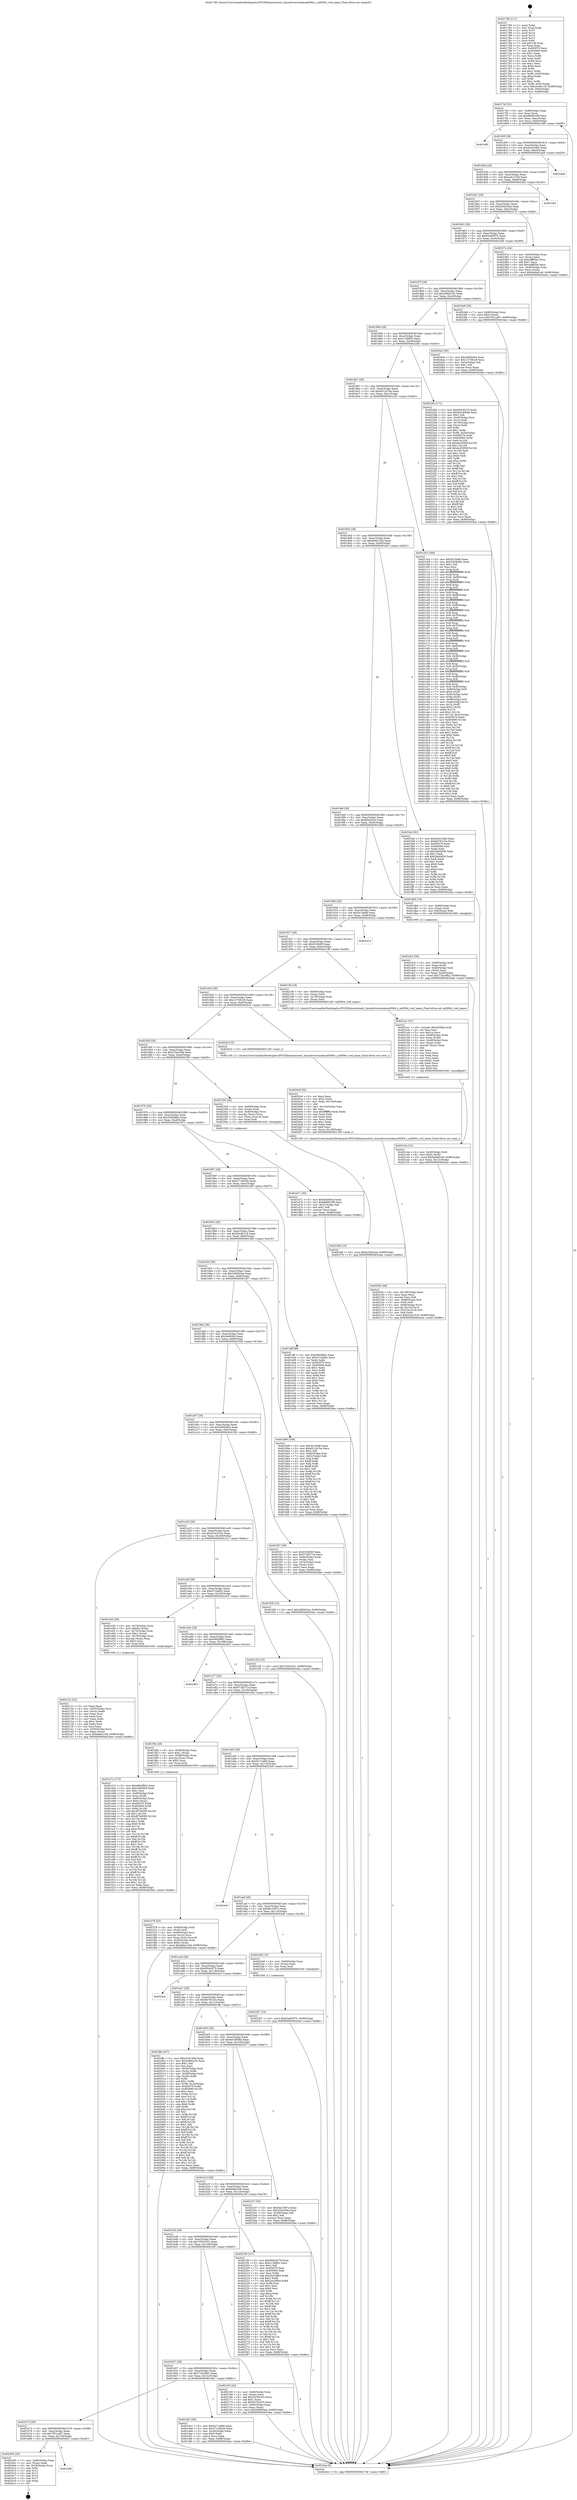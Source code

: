 digraph "0x401780" {
  label = "0x401780 (/mnt/c/Users/mathe/Desktop/tcc/POCII/binaries/extr_linuxdriversiiodacad5064.c_ad5064_vref_name_Final-ollvm.out::main(0))"
  labelloc = "t"
  node[shape=record]

  Entry [label="",width=0.3,height=0.3,shape=circle,fillcolor=black,style=filled]
  "0x4017ef" [label="{
     0x4017ef [32]\l
     | [instrs]\l
     &nbsp;&nbsp;0x4017ef \<+6\>: mov -0x98(%rbp),%eax\l
     &nbsp;&nbsp;0x4017f5 \<+2\>: mov %eax,%ecx\l
     &nbsp;&nbsp;0x4017f7 \<+6\>: sub $0x8d6832f9,%ecx\l
     &nbsp;&nbsp;0x4017fd \<+6\>: mov %eax,-0xac(%rbp)\l
     &nbsp;&nbsp;0x401803 \<+6\>: mov %ecx,-0xb0(%rbp)\l
     &nbsp;&nbsp;0x401809 \<+6\>: je 0000000000401d8f \<main+0x60f\>\l
  }"]
  "0x401d8f" [label="{
     0x401d8f\l
  }", style=dashed]
  "0x40180f" [label="{
     0x40180f [28]\l
     | [instrs]\l
     &nbsp;&nbsp;0x40180f \<+5\>: jmp 0000000000401814 \<main+0x94\>\l
     &nbsp;&nbsp;0x401814 \<+6\>: mov -0xac(%rbp),%eax\l
     &nbsp;&nbsp;0x40181a \<+5\>: sub $0xa5c614b6,%eax\l
     &nbsp;&nbsp;0x40181f \<+6\>: mov %eax,-0xb4(%rbp)\l
     &nbsp;&nbsp;0x401825 \<+6\>: je 00000000004024a9 \<main+0xd29\>\l
  }"]
  Exit [label="",width=0.3,height=0.3,shape=circle,fillcolor=black,style=filled,peripheries=2]
  "0x4024a9" [label="{
     0x4024a9\l
  }", style=dashed]
  "0x40182b" [label="{
     0x40182b [28]\l
     | [instrs]\l
     &nbsp;&nbsp;0x40182b \<+5\>: jmp 0000000000401830 \<main+0xb0\>\l
     &nbsp;&nbsp;0x401830 \<+6\>: mov -0xac(%rbp),%eax\l
     &nbsp;&nbsp;0x401836 \<+5\>: sub $0xaa4127e0,%eax\l
     &nbsp;&nbsp;0x40183b \<+6\>: mov %eax,-0xb8(%rbp)\l
     &nbsp;&nbsp;0x401841 \<+6\>: je 00000000004023d5 \<main+0xc55\>\l
  }"]
  "0x401b8f" [label="{
     0x401b8f\l
  }", style=dashed]
  "0x4023d5" [label="{
     0x4023d5\l
  }", style=dashed]
  "0x401847" [label="{
     0x401847 [28]\l
     | [instrs]\l
     &nbsp;&nbsp;0x401847 \<+5\>: jmp 000000000040184c \<main+0xcc\>\l
     &nbsp;&nbsp;0x40184c \<+6\>: mov -0xac(%rbp),%eax\l
     &nbsp;&nbsp;0x401852 \<+5\>: sub $0xb25b02ad,%eax\l
     &nbsp;&nbsp;0x401857 \<+6\>: mov %eax,-0xbc(%rbp)\l
     &nbsp;&nbsp;0x40185d \<+6\>: je 000000000040237e \<main+0xbfe\>\l
  }"]
  "0x402405" [label="{
     0x402405 [24]\l
     | [instrs]\l
     &nbsp;&nbsp;0x402405 \<+7\>: mov -0x90(%rbp),%rax\l
     &nbsp;&nbsp;0x40240c \<+2\>: mov (%rax),%eax\l
     &nbsp;&nbsp;0x40240e \<+4\>: lea -0x28(%rbp),%rsp\l
     &nbsp;&nbsp;0x402412 \<+1\>: pop %rbx\l
     &nbsp;&nbsp;0x402413 \<+2\>: pop %r12\l
     &nbsp;&nbsp;0x402415 \<+2\>: pop %r13\l
     &nbsp;&nbsp;0x402417 \<+2\>: pop %r14\l
     &nbsp;&nbsp;0x402419 \<+2\>: pop %r15\l
     &nbsp;&nbsp;0x40241b \<+1\>: pop %rbp\l
     &nbsp;&nbsp;0x40241c \<+1\>: ret\l
  }"]
  "0x40237e" [label="{
     0x40237e [42]\l
     | [instrs]\l
     &nbsp;&nbsp;0x40237e \<+4\>: mov -0x40(%rbp),%rax\l
     &nbsp;&nbsp;0x402382 \<+2\>: mov (%rax),%ecx\l
     &nbsp;&nbsp;0x402384 \<+6\>: sub $0xadfff2be,%ecx\l
     &nbsp;&nbsp;0x40238a \<+3\>: add $0x1,%ecx\l
     &nbsp;&nbsp;0x40238d \<+6\>: add $0xadfff2be,%ecx\l
     &nbsp;&nbsp;0x402393 \<+4\>: mov -0x40(%rbp),%rax\l
     &nbsp;&nbsp;0x402397 \<+2\>: mov %ecx,(%rax)\l
     &nbsp;&nbsp;0x402399 \<+10\>: movl $0x6e9ed1e6,-0x98(%rbp)\l
     &nbsp;&nbsp;0x4023a3 \<+5\>: jmp 00000000004024ee \<main+0xd6e\>\l
  }"]
  "0x401863" [label="{
     0x401863 [28]\l
     | [instrs]\l
     &nbsp;&nbsp;0x401863 \<+5\>: jmp 0000000000401868 \<main+0xe8\>\l
     &nbsp;&nbsp;0x401868 \<+6\>: mov -0xac(%rbp),%eax\l
     &nbsp;&nbsp;0x40186e \<+5\>: sub $0xb3a85870,%eax\l
     &nbsp;&nbsp;0x401873 \<+6\>: mov %eax,-0xc0(%rbp)\l
     &nbsp;&nbsp;0x401879 \<+6\>: je 00000000004023e9 \<main+0xc69\>\l
  }"]
  "0x4023b7" [label="{
     0x4023b7 [15]\l
     | [instrs]\l
     &nbsp;&nbsp;0x4023b7 \<+10\>: movl $0xb3a85870,-0x98(%rbp)\l
     &nbsp;&nbsp;0x4023c1 \<+5\>: jmp 00000000004024ee \<main+0xd6e\>\l
  }"]
  "0x4023e9" [label="{
     0x4023e9 [28]\l
     | [instrs]\l
     &nbsp;&nbsp;0x4023e9 \<+7\>: mov -0x90(%rbp),%rax\l
     &nbsp;&nbsp;0x4023f0 \<+6\>: movl $0x0,(%rax)\l
     &nbsp;&nbsp;0x4023f6 \<+10\>: movl $0x7f51ca67,-0x98(%rbp)\l
     &nbsp;&nbsp;0x402400 \<+5\>: jmp 00000000004024ee \<main+0xd6e\>\l
  }"]
  "0x40187f" [label="{
     0x40187f [28]\l
     | [instrs]\l
     &nbsp;&nbsp;0x40187f \<+5\>: jmp 0000000000401884 \<main+0x104\>\l
     &nbsp;&nbsp;0x401884 \<+6\>: mov -0xac(%rbp),%eax\l
     &nbsp;&nbsp;0x40188a \<+5\>: sub $0xc0992c55,%eax\l
     &nbsp;&nbsp;0x40188f \<+6\>: mov %eax,-0xc4(%rbp)\l
     &nbsp;&nbsp;0x401895 \<+6\>: je 00000000004020a5 \<main+0x925\>\l
  }"]
  "0x40236f" [label="{
     0x40236f [15]\l
     | [instrs]\l
     &nbsp;&nbsp;0x40236f \<+10\>: movl $0xb25b02ad,-0x98(%rbp)\l
     &nbsp;&nbsp;0x402379 \<+5\>: jmp 00000000004024ee \<main+0xd6e\>\l
  }"]
  "0x4020a5" [label="{
     0x4020a5 [30]\l
     | [instrs]\l
     &nbsp;&nbsp;0x4020a5 \<+5\>: mov $0x3ef5b403,%eax\l
     &nbsp;&nbsp;0x4020aa \<+5\>: mov $0x13758c29,%ecx\l
     &nbsp;&nbsp;0x4020af \<+3\>: mov -0x2a(%rbp),%dl\l
     &nbsp;&nbsp;0x4020b2 \<+3\>: test $0x1,%dl\l
     &nbsp;&nbsp;0x4020b5 \<+3\>: cmovne %ecx,%eax\l
     &nbsp;&nbsp;0x4020b8 \<+6\>: mov %eax,-0x98(%rbp)\l
     &nbsp;&nbsp;0x4020be \<+5\>: jmp 00000000004024ee \<main+0xd6e\>\l
  }"]
  "0x40189b" [label="{
     0x40189b [28]\l
     | [instrs]\l
     &nbsp;&nbsp;0x40189b \<+5\>: jmp 00000000004018a0 \<main+0x120\>\l
     &nbsp;&nbsp;0x4018a0 \<+6\>: mov -0xac(%rbp),%eax\l
     &nbsp;&nbsp;0x4018a6 \<+5\>: sub $0xc13fdf62,%eax\l
     &nbsp;&nbsp;0x4018ab \<+6\>: mov %eax,-0xc8(%rbp)\l
     &nbsp;&nbsp;0x4018b1 \<+6\>: je 000000000040228c \<main+0xb0c\>\l
  }"]
  "0x4021da" [label="{
     0x4021da [31]\l
     | [instrs]\l
     &nbsp;&nbsp;0x4021da \<+4\>: mov -0x40(%rbp),%rdi\l
     &nbsp;&nbsp;0x4021de \<+6\>: movl $0x0,(%rdi)\l
     &nbsp;&nbsp;0x4021e4 \<+10\>: movl $0x6e9ed1e6,-0x98(%rbp)\l
     &nbsp;&nbsp;0x4021ee \<+6\>: mov %eax,-0x13c(%rbp)\l
     &nbsp;&nbsp;0x4021f4 \<+5\>: jmp 00000000004024ee \<main+0xd6e\>\l
  }"]
  "0x40228c" [label="{
     0x40228c [171]\l
     | [instrs]\l
     &nbsp;&nbsp;0x40228c \<+5\>: mov $0x650c6279,%eax\l
     &nbsp;&nbsp;0x402291 \<+5\>: mov $0x6d1d058d,%ecx\l
     &nbsp;&nbsp;0x402296 \<+2\>: mov $0x1,%dl\l
     &nbsp;&nbsp;0x402298 \<+4\>: mov -0x40(%rbp),%rsi\l
     &nbsp;&nbsp;0x40229c \<+2\>: mov (%rsi),%edi\l
     &nbsp;&nbsp;0x40229e \<+4\>: mov -0x70(%rbp),%rsi\l
     &nbsp;&nbsp;0x4022a2 \<+2\>: cmp (%rsi),%edi\l
     &nbsp;&nbsp;0x4022a4 \<+4\>: setl %r8b\l
     &nbsp;&nbsp;0x4022a8 \<+4\>: and $0x1,%r8b\l
     &nbsp;&nbsp;0x4022ac \<+4\>: mov %r8b,-0x29(%rbp)\l
     &nbsp;&nbsp;0x4022b0 \<+7\>: mov 0x405070,%edi\l
     &nbsp;&nbsp;0x4022b7 \<+8\>: mov 0x405080,%r9d\l
     &nbsp;&nbsp;0x4022bf \<+3\>: mov %edi,%r10d\l
     &nbsp;&nbsp;0x4022c2 \<+7\>: sub $0xda25093f,%r10d\l
     &nbsp;&nbsp;0x4022c9 \<+4\>: sub $0x1,%r10d\l
     &nbsp;&nbsp;0x4022cd \<+7\>: add $0xda25093f,%r10d\l
     &nbsp;&nbsp;0x4022d4 \<+4\>: imul %r10d,%edi\l
     &nbsp;&nbsp;0x4022d8 \<+3\>: and $0x1,%edi\l
     &nbsp;&nbsp;0x4022db \<+3\>: cmp $0x0,%edi\l
     &nbsp;&nbsp;0x4022de \<+4\>: sete %r8b\l
     &nbsp;&nbsp;0x4022e2 \<+4\>: cmp $0xa,%r9d\l
     &nbsp;&nbsp;0x4022e6 \<+4\>: setl %r11b\l
     &nbsp;&nbsp;0x4022ea \<+3\>: mov %r8b,%bl\l
     &nbsp;&nbsp;0x4022ed \<+3\>: xor $0xff,%bl\l
     &nbsp;&nbsp;0x4022f0 \<+3\>: mov %r11b,%r14b\l
     &nbsp;&nbsp;0x4022f3 \<+4\>: xor $0xff,%r14b\l
     &nbsp;&nbsp;0x4022f7 \<+3\>: xor $0x1,%dl\l
     &nbsp;&nbsp;0x4022fa \<+3\>: mov %bl,%r15b\l
     &nbsp;&nbsp;0x4022fd \<+4\>: and $0xff,%r15b\l
     &nbsp;&nbsp;0x402301 \<+3\>: and %dl,%r8b\l
     &nbsp;&nbsp;0x402304 \<+3\>: mov %r14b,%r12b\l
     &nbsp;&nbsp;0x402307 \<+4\>: and $0xff,%r12b\l
     &nbsp;&nbsp;0x40230b \<+3\>: and %dl,%r11b\l
     &nbsp;&nbsp;0x40230e \<+3\>: or %r8b,%r15b\l
     &nbsp;&nbsp;0x402311 \<+3\>: or %r11b,%r12b\l
     &nbsp;&nbsp;0x402314 \<+3\>: xor %r12b,%r15b\l
     &nbsp;&nbsp;0x402317 \<+3\>: or %r14b,%bl\l
     &nbsp;&nbsp;0x40231a \<+3\>: xor $0xff,%bl\l
     &nbsp;&nbsp;0x40231d \<+3\>: or $0x1,%dl\l
     &nbsp;&nbsp;0x402320 \<+2\>: and %dl,%bl\l
     &nbsp;&nbsp;0x402322 \<+3\>: or %bl,%r15b\l
     &nbsp;&nbsp;0x402325 \<+4\>: test $0x1,%r15b\l
     &nbsp;&nbsp;0x402329 \<+3\>: cmovne %ecx,%eax\l
     &nbsp;&nbsp;0x40232c \<+6\>: mov %eax,-0x98(%rbp)\l
     &nbsp;&nbsp;0x402332 \<+5\>: jmp 00000000004024ee \<main+0xd6e\>\l
  }"]
  "0x4018b7" [label="{
     0x4018b7 [28]\l
     | [instrs]\l
     &nbsp;&nbsp;0x4018b7 \<+5\>: jmp 00000000004018bc \<main+0x13c\>\l
     &nbsp;&nbsp;0x4018bc \<+6\>: mov -0xac(%rbp),%eax\l
     &nbsp;&nbsp;0x4018c2 \<+5\>: sub $0xd512a7be,%eax\l
     &nbsp;&nbsp;0x4018c7 \<+6\>: mov %eax,-0xcc(%rbp)\l
     &nbsp;&nbsp;0x4018cd \<+6\>: je 0000000000401c03 \<main+0x483\>\l
  }"]
  "0x4021a1" [label="{
     0x4021a1 [57]\l
     | [instrs]\l
     &nbsp;&nbsp;0x4021a1 \<+10\>: movabs $0x4030bb,%rdi\l
     &nbsp;&nbsp;0x4021ab \<+2\>: xor %esi,%esi\l
     &nbsp;&nbsp;0x4021ad \<+5\>: mov $0x1a,%ecx\l
     &nbsp;&nbsp;0x4021b2 \<+4\>: mov -0x48(%rbp),%rdx\l
     &nbsp;&nbsp;0x4021b6 \<+3\>: mov %rax,(%rdx)\l
     &nbsp;&nbsp;0x4021b9 \<+4\>: mov -0x48(%rbp),%rax\l
     &nbsp;&nbsp;0x4021bd \<+3\>: mov (%rax),%rax\l
     &nbsp;&nbsp;0x4021c0 \<+3\>: movsbl (%rax),%eax\l
     &nbsp;&nbsp;0x4021c3 \<+1\>: cltd\l
     &nbsp;&nbsp;0x4021c4 \<+2\>: idiv %ecx\l
     &nbsp;&nbsp;0x4021c6 \<+2\>: mov %esi,%ecx\l
     &nbsp;&nbsp;0x4021c8 \<+2\>: sub %edx,%ecx\l
     &nbsp;&nbsp;0x4021ca \<+2\>: mov %esi,%edx\l
     &nbsp;&nbsp;0x4021cc \<+3\>: sub $0x61,%edx\l
     &nbsp;&nbsp;0x4021cf \<+2\>: add %edx,%ecx\l
     &nbsp;&nbsp;0x4021d1 \<+2\>: sub %ecx,%esi\l
     &nbsp;&nbsp;0x4021d3 \<+2\>: mov $0x0,%al\l
     &nbsp;&nbsp;0x4021d5 \<+5\>: call 0000000000401040 \<printf@plt\>\l
     | [calls]\l
     &nbsp;&nbsp;0x401040 \{1\} (unknown)\l
  }"]
  "0x401c03" [label="{
     0x401c03 [366]\l
     | [instrs]\l
     &nbsp;&nbsp;0x401c03 \<+5\>: mov $0x5a7de66,%eax\l
     &nbsp;&nbsp;0x401c08 \<+5\>: mov $0x2293b8dc,%ecx\l
     &nbsp;&nbsp;0x401c0d \<+2\>: mov $0x1,%dl\l
     &nbsp;&nbsp;0x401c0f \<+2\>: xor %esi,%esi\l
     &nbsp;&nbsp;0x401c11 \<+3\>: mov %rsp,%rdi\l
     &nbsp;&nbsp;0x401c14 \<+4\>: add $0xfffffffffffffff0,%rdi\l
     &nbsp;&nbsp;0x401c18 \<+3\>: mov %rdi,%rsp\l
     &nbsp;&nbsp;0x401c1b \<+7\>: mov %rdi,-0x90(%rbp)\l
     &nbsp;&nbsp;0x401c22 \<+3\>: mov %rsp,%rdi\l
     &nbsp;&nbsp;0x401c25 \<+4\>: add $0xfffffffffffffff0,%rdi\l
     &nbsp;&nbsp;0x401c29 \<+3\>: mov %rdi,%rsp\l
     &nbsp;&nbsp;0x401c2c \<+3\>: mov %rsp,%r8\l
     &nbsp;&nbsp;0x401c2f \<+4\>: add $0xfffffffffffffff0,%r8\l
     &nbsp;&nbsp;0x401c33 \<+3\>: mov %r8,%rsp\l
     &nbsp;&nbsp;0x401c36 \<+7\>: mov %r8,-0x88(%rbp)\l
     &nbsp;&nbsp;0x401c3d \<+3\>: mov %rsp,%r8\l
     &nbsp;&nbsp;0x401c40 \<+4\>: add $0xfffffffffffffff0,%r8\l
     &nbsp;&nbsp;0x401c44 \<+3\>: mov %r8,%rsp\l
     &nbsp;&nbsp;0x401c47 \<+4\>: mov %r8,-0x80(%rbp)\l
     &nbsp;&nbsp;0x401c4b \<+3\>: mov %rsp,%r8\l
     &nbsp;&nbsp;0x401c4e \<+4\>: add $0xfffffffffffffff0,%r8\l
     &nbsp;&nbsp;0x401c52 \<+3\>: mov %r8,%rsp\l
     &nbsp;&nbsp;0x401c55 \<+4\>: mov %r8,-0x78(%rbp)\l
     &nbsp;&nbsp;0x401c59 \<+3\>: mov %rsp,%r8\l
     &nbsp;&nbsp;0x401c5c \<+4\>: add $0xfffffffffffffff0,%r8\l
     &nbsp;&nbsp;0x401c60 \<+3\>: mov %r8,%rsp\l
     &nbsp;&nbsp;0x401c63 \<+4\>: mov %r8,-0x70(%rbp)\l
     &nbsp;&nbsp;0x401c67 \<+3\>: mov %rsp,%r8\l
     &nbsp;&nbsp;0x401c6a \<+4\>: add $0xfffffffffffffff0,%r8\l
     &nbsp;&nbsp;0x401c6e \<+3\>: mov %r8,%rsp\l
     &nbsp;&nbsp;0x401c71 \<+4\>: mov %r8,-0x68(%rbp)\l
     &nbsp;&nbsp;0x401c75 \<+3\>: mov %rsp,%r8\l
     &nbsp;&nbsp;0x401c78 \<+4\>: add $0xfffffffffffffff0,%r8\l
     &nbsp;&nbsp;0x401c7c \<+3\>: mov %r8,%rsp\l
     &nbsp;&nbsp;0x401c7f \<+4\>: mov %r8,-0x60(%rbp)\l
     &nbsp;&nbsp;0x401c83 \<+3\>: mov %rsp,%r8\l
     &nbsp;&nbsp;0x401c86 \<+4\>: add $0xfffffffffffffff0,%r8\l
     &nbsp;&nbsp;0x401c8a \<+3\>: mov %r8,%rsp\l
     &nbsp;&nbsp;0x401c8d \<+4\>: mov %r8,-0x58(%rbp)\l
     &nbsp;&nbsp;0x401c91 \<+3\>: mov %rsp,%r8\l
     &nbsp;&nbsp;0x401c94 \<+4\>: add $0xfffffffffffffff0,%r8\l
     &nbsp;&nbsp;0x401c98 \<+3\>: mov %r8,%rsp\l
     &nbsp;&nbsp;0x401c9b \<+4\>: mov %r8,-0x50(%rbp)\l
     &nbsp;&nbsp;0x401c9f \<+3\>: mov %rsp,%r8\l
     &nbsp;&nbsp;0x401ca2 \<+4\>: add $0xfffffffffffffff0,%r8\l
     &nbsp;&nbsp;0x401ca6 \<+3\>: mov %r8,%rsp\l
     &nbsp;&nbsp;0x401ca9 \<+4\>: mov %r8,-0x48(%rbp)\l
     &nbsp;&nbsp;0x401cad \<+3\>: mov %rsp,%r8\l
     &nbsp;&nbsp;0x401cb0 \<+4\>: add $0xfffffffffffffff0,%r8\l
     &nbsp;&nbsp;0x401cb4 \<+3\>: mov %r8,%rsp\l
     &nbsp;&nbsp;0x401cb7 \<+4\>: mov %r8,-0x40(%rbp)\l
     &nbsp;&nbsp;0x401cbb \<+7\>: mov -0x90(%rbp),%r8\l
     &nbsp;&nbsp;0x401cc2 \<+7\>: movl $0x0,(%r8)\l
     &nbsp;&nbsp;0x401cc9 \<+7\>: mov -0x9c(%rbp),%r9d\l
     &nbsp;&nbsp;0x401cd0 \<+3\>: mov %r9d,(%rdi)\l
     &nbsp;&nbsp;0x401cd3 \<+7\>: mov -0x88(%rbp),%r8\l
     &nbsp;&nbsp;0x401cda \<+7\>: mov -0xa8(%rbp),%r10\l
     &nbsp;&nbsp;0x401ce1 \<+3\>: mov %r10,(%r8)\l
     &nbsp;&nbsp;0x401ce4 \<+3\>: cmpl $0x2,(%rdi)\l
     &nbsp;&nbsp;0x401ce7 \<+4\>: setne %r11b\l
     &nbsp;&nbsp;0x401ceb \<+4\>: and $0x1,%r11b\l
     &nbsp;&nbsp;0x401cef \<+4\>: mov %r11b,-0x31(%rbp)\l
     &nbsp;&nbsp;0x401cf3 \<+7\>: mov 0x405070,%ebx\l
     &nbsp;&nbsp;0x401cfa \<+8\>: mov 0x405080,%r14d\l
     &nbsp;&nbsp;0x401d02 \<+3\>: sub $0x1,%esi\l
     &nbsp;&nbsp;0x401d05 \<+3\>: mov %ebx,%r15d\l
     &nbsp;&nbsp;0x401d08 \<+3\>: add %esi,%r15d\l
     &nbsp;&nbsp;0x401d0b \<+4\>: imul %r15d,%ebx\l
     &nbsp;&nbsp;0x401d0f \<+3\>: and $0x1,%ebx\l
     &nbsp;&nbsp;0x401d12 \<+3\>: cmp $0x0,%ebx\l
     &nbsp;&nbsp;0x401d15 \<+4\>: sete %r11b\l
     &nbsp;&nbsp;0x401d19 \<+4\>: cmp $0xa,%r14d\l
     &nbsp;&nbsp;0x401d1d \<+4\>: setl %r12b\l
     &nbsp;&nbsp;0x401d21 \<+3\>: mov %r11b,%r13b\l
     &nbsp;&nbsp;0x401d24 \<+4\>: xor $0xff,%r13b\l
     &nbsp;&nbsp;0x401d28 \<+3\>: mov %r12b,%sil\l
     &nbsp;&nbsp;0x401d2b \<+4\>: xor $0xff,%sil\l
     &nbsp;&nbsp;0x401d2f \<+3\>: xor $0x0,%dl\l
     &nbsp;&nbsp;0x401d32 \<+3\>: mov %r13b,%dil\l
     &nbsp;&nbsp;0x401d35 \<+4\>: and $0x0,%dil\l
     &nbsp;&nbsp;0x401d39 \<+3\>: and %dl,%r11b\l
     &nbsp;&nbsp;0x401d3c \<+3\>: mov %sil,%r8b\l
     &nbsp;&nbsp;0x401d3f \<+4\>: and $0x0,%r8b\l
     &nbsp;&nbsp;0x401d43 \<+3\>: and %dl,%r12b\l
     &nbsp;&nbsp;0x401d46 \<+3\>: or %r11b,%dil\l
     &nbsp;&nbsp;0x401d49 \<+3\>: or %r12b,%r8b\l
     &nbsp;&nbsp;0x401d4c \<+3\>: xor %r8b,%dil\l
     &nbsp;&nbsp;0x401d4f \<+3\>: or %sil,%r13b\l
     &nbsp;&nbsp;0x401d52 \<+4\>: xor $0xff,%r13b\l
     &nbsp;&nbsp;0x401d56 \<+3\>: or $0x0,%dl\l
     &nbsp;&nbsp;0x401d59 \<+3\>: and %dl,%r13b\l
     &nbsp;&nbsp;0x401d5c \<+3\>: or %r13b,%dil\l
     &nbsp;&nbsp;0x401d5f \<+4\>: test $0x1,%dil\l
     &nbsp;&nbsp;0x401d63 \<+3\>: cmovne %ecx,%eax\l
     &nbsp;&nbsp;0x401d66 \<+6\>: mov %eax,-0x98(%rbp)\l
     &nbsp;&nbsp;0x401d6c \<+5\>: jmp 00000000004024ee \<main+0xd6e\>\l
  }"]
  "0x4018d3" [label="{
     0x4018d3 [28]\l
     | [instrs]\l
     &nbsp;&nbsp;0x4018d3 \<+5\>: jmp 00000000004018d8 \<main+0x158\>\l
     &nbsp;&nbsp;0x4018d8 \<+6\>: mov -0xac(%rbp),%eax\l
     &nbsp;&nbsp;0x4018de \<+5\>: sub $0xdebe1c5d,%eax\l
     &nbsp;&nbsp;0x4018e3 \<+6\>: mov %eax,-0xd0(%rbp)\l
     &nbsp;&nbsp;0x4018e9 \<+6\>: je 0000000000401fa3 \<main+0x823\>\l
  }"]
  "0x4020fc" [label="{
     0x4020fc [48]\l
     | [instrs]\l
     &nbsp;&nbsp;0x4020fc \<+6\>: mov -0x138(%rbp),%ecx\l
     &nbsp;&nbsp;0x402102 \<+3\>: imul %eax,%ecx\l
     &nbsp;&nbsp;0x402105 \<+3\>: movslq %ecx,%r8\l
     &nbsp;&nbsp;0x402108 \<+4\>: mov -0x68(%rbp),%r9\l
     &nbsp;&nbsp;0x40210c \<+3\>: mov (%r9),%r9\l
     &nbsp;&nbsp;0x40210f \<+4\>: mov -0x60(%rbp),%r10\l
     &nbsp;&nbsp;0x402113 \<+3\>: movslq (%r10),%r10\l
     &nbsp;&nbsp;0x402116 \<+4\>: mov (%r9,%r10,8),%r9\l
     &nbsp;&nbsp;0x40211a \<+3\>: mov %r8,(%r9)\l
     &nbsp;&nbsp;0x40211d \<+10\>: movl $0x41bc2516,-0x98(%rbp)\l
     &nbsp;&nbsp;0x402127 \<+5\>: jmp 00000000004024ee \<main+0xd6e\>\l
  }"]
  "0x401fa3" [label="{
     0x401fa3 [91]\l
     | [instrs]\l
     &nbsp;&nbsp;0x401fa3 \<+5\>: mov $0xa5c614b6,%eax\l
     &nbsp;&nbsp;0x401fa8 \<+5\>: mov $0x6b76315a,%ecx\l
     &nbsp;&nbsp;0x401fad \<+7\>: mov 0x405070,%edx\l
     &nbsp;&nbsp;0x401fb4 \<+7\>: mov 0x405080,%esi\l
     &nbsp;&nbsp;0x401fbb \<+2\>: mov %edx,%edi\l
     &nbsp;&nbsp;0x401fbd \<+6\>: sub $0x5bb0df36,%edi\l
     &nbsp;&nbsp;0x401fc3 \<+3\>: sub $0x1,%edi\l
     &nbsp;&nbsp;0x401fc6 \<+6\>: add $0x5bb0df36,%edi\l
     &nbsp;&nbsp;0x401fcc \<+3\>: imul %edi,%edx\l
     &nbsp;&nbsp;0x401fcf \<+3\>: and $0x1,%edx\l
     &nbsp;&nbsp;0x401fd2 \<+3\>: cmp $0x0,%edx\l
     &nbsp;&nbsp;0x401fd5 \<+4\>: sete %r8b\l
     &nbsp;&nbsp;0x401fd9 \<+3\>: cmp $0xa,%esi\l
     &nbsp;&nbsp;0x401fdc \<+4\>: setl %r9b\l
     &nbsp;&nbsp;0x401fe0 \<+3\>: mov %r8b,%r10b\l
     &nbsp;&nbsp;0x401fe3 \<+3\>: and %r9b,%r10b\l
     &nbsp;&nbsp;0x401fe6 \<+3\>: xor %r9b,%r8b\l
     &nbsp;&nbsp;0x401fe9 \<+3\>: or %r8b,%r10b\l
     &nbsp;&nbsp;0x401fec \<+4\>: test $0x1,%r10b\l
     &nbsp;&nbsp;0x401ff0 \<+3\>: cmovne %ecx,%eax\l
     &nbsp;&nbsp;0x401ff3 \<+6\>: mov %eax,-0x98(%rbp)\l
     &nbsp;&nbsp;0x401ff9 \<+5\>: jmp 00000000004024ee \<main+0xd6e\>\l
  }"]
  "0x4018ef" [label="{
     0x4018ef [28]\l
     | [instrs]\l
     &nbsp;&nbsp;0x4018ef \<+5\>: jmp 00000000004018f4 \<main+0x174\>\l
     &nbsp;&nbsp;0x4018f4 \<+6\>: mov -0xac(%rbp),%eax\l
     &nbsp;&nbsp;0x4018fa \<+5\>: sub $0xfebd50ce,%eax\l
     &nbsp;&nbsp;0x4018ff \<+6\>: mov %eax,-0xd4(%rbp)\l
     &nbsp;&nbsp;0x401905 \<+6\>: je 0000000000401db0 \<main+0x630\>\l
  }"]
  "0x4020c8" [label="{
     0x4020c8 [52]\l
     | [instrs]\l
     &nbsp;&nbsp;0x4020c8 \<+2\>: xor %ecx,%ecx\l
     &nbsp;&nbsp;0x4020ca \<+5\>: mov $0x2,%edx\l
     &nbsp;&nbsp;0x4020cf \<+6\>: mov %edx,-0x134(%rbp)\l
     &nbsp;&nbsp;0x4020d5 \<+1\>: cltd\l
     &nbsp;&nbsp;0x4020d6 \<+6\>: mov -0x134(%rbp),%esi\l
     &nbsp;&nbsp;0x4020dc \<+2\>: idiv %esi\l
     &nbsp;&nbsp;0x4020de \<+6\>: imul $0xfffffffe,%edx,%edx\l
     &nbsp;&nbsp;0x4020e4 \<+2\>: mov %ecx,%edi\l
     &nbsp;&nbsp;0x4020e6 \<+2\>: sub %edx,%edi\l
     &nbsp;&nbsp;0x4020e8 \<+2\>: mov %ecx,%edx\l
     &nbsp;&nbsp;0x4020ea \<+3\>: sub $0x1,%edx\l
     &nbsp;&nbsp;0x4020ed \<+2\>: add %edx,%edi\l
     &nbsp;&nbsp;0x4020ef \<+2\>: sub %edi,%ecx\l
     &nbsp;&nbsp;0x4020f1 \<+6\>: mov %ecx,-0x138(%rbp)\l
     &nbsp;&nbsp;0x4020f7 \<+5\>: call 0000000000401160 \<next_i\>\l
     | [calls]\l
     &nbsp;&nbsp;0x401160 \{1\} (/mnt/c/Users/mathe/Desktop/tcc/POCII/binaries/extr_linuxdriversiiodacad5064.c_ad5064_vref_name_Final-ollvm.out::next_i)\l
  }"]
  "0x401db0" [label="{
     0x401db0 [19]\l
     | [instrs]\l
     &nbsp;&nbsp;0x401db0 \<+7\>: mov -0x88(%rbp),%rax\l
     &nbsp;&nbsp;0x401db7 \<+3\>: mov (%rax),%rax\l
     &nbsp;&nbsp;0x401dba \<+4\>: mov 0x8(%rax),%rdi\l
     &nbsp;&nbsp;0x401dbe \<+5\>: call 0000000000401060 \<atoi@plt\>\l
     | [calls]\l
     &nbsp;&nbsp;0x401060 \{1\} (unknown)\l
  }"]
  "0x40190b" [label="{
     0x40190b [28]\l
     | [instrs]\l
     &nbsp;&nbsp;0x40190b \<+5\>: jmp 0000000000401910 \<main+0x190\>\l
     &nbsp;&nbsp;0x401910 \<+6\>: mov -0xac(%rbp),%eax\l
     &nbsp;&nbsp;0x401916 \<+5\>: sub $0x5a7de66,%eax\l
     &nbsp;&nbsp;0x40191b \<+6\>: mov %eax,-0xd8(%rbp)\l
     &nbsp;&nbsp;0x401921 \<+6\>: je 000000000040241d \<main+0xc9d\>\l
  }"]
  "0x401f78" [label="{
     0x401f78 [43]\l
     | [instrs]\l
     &nbsp;&nbsp;0x401f78 \<+4\>: mov -0x68(%rbp),%rdi\l
     &nbsp;&nbsp;0x401f7c \<+3\>: mov (%rdi),%rdi\l
     &nbsp;&nbsp;0x401f7f \<+4\>: mov -0x60(%rbp),%rcx\l
     &nbsp;&nbsp;0x401f83 \<+3\>: movslq (%rcx),%rcx\l
     &nbsp;&nbsp;0x401f86 \<+4\>: mov %rax,(%rdi,%rcx,8)\l
     &nbsp;&nbsp;0x401f8a \<+4\>: mov -0x50(%rbp),%rax\l
     &nbsp;&nbsp;0x401f8e \<+6\>: movl $0x0,(%rax)\l
     &nbsp;&nbsp;0x401f94 \<+10\>: movl $0xdebe1c5d,-0x98(%rbp)\l
     &nbsp;&nbsp;0x401f9e \<+5\>: jmp 00000000004024ee \<main+0xd6e\>\l
  }"]
  "0x40241d" [label="{
     0x40241d\l
  }", style=dashed]
  "0x401927" [label="{
     0x401927 [28]\l
     | [instrs]\l
     &nbsp;&nbsp;0x401927 \<+5\>: jmp 000000000040192c \<main+0x1ac\>\l
     &nbsp;&nbsp;0x40192c \<+6\>: mov -0xac(%rbp),%eax\l
     &nbsp;&nbsp;0x401932 \<+5\>: sub $0x91f2b89,%eax\l
     &nbsp;&nbsp;0x401937 \<+6\>: mov %eax,-0xdc(%rbp)\l
     &nbsp;&nbsp;0x40193d \<+6\>: je 000000000040218f \<main+0xa0f\>\l
  }"]
  "0x401e7c" [label="{
     0x401e7c [172]\l
     | [instrs]\l
     &nbsp;&nbsp;0x401e7c \<+5\>: mov $0x4962f802,%ecx\l
     &nbsp;&nbsp;0x401e81 \<+5\>: mov $0x3e600fcf,%edx\l
     &nbsp;&nbsp;0x401e86 \<+3\>: mov $0x1,%sil\l
     &nbsp;&nbsp;0x401e89 \<+4\>: mov -0x68(%rbp),%rdi\l
     &nbsp;&nbsp;0x401e8d \<+3\>: mov %rax,(%rdi)\l
     &nbsp;&nbsp;0x401e90 \<+4\>: mov -0x60(%rbp),%rax\l
     &nbsp;&nbsp;0x401e94 \<+6\>: movl $0x0,(%rax)\l
     &nbsp;&nbsp;0x401e9a \<+8\>: mov 0x405070,%r8d\l
     &nbsp;&nbsp;0x401ea2 \<+8\>: mov 0x405080,%r9d\l
     &nbsp;&nbsp;0x401eaa \<+3\>: mov %r8d,%r10d\l
     &nbsp;&nbsp;0x401ead \<+7\>: add $0x4f746395,%r10d\l
     &nbsp;&nbsp;0x401eb4 \<+4\>: sub $0x1,%r10d\l
     &nbsp;&nbsp;0x401eb8 \<+7\>: sub $0x4f746395,%r10d\l
     &nbsp;&nbsp;0x401ebf \<+4\>: imul %r10d,%r8d\l
     &nbsp;&nbsp;0x401ec3 \<+4\>: and $0x1,%r8d\l
     &nbsp;&nbsp;0x401ec7 \<+4\>: cmp $0x0,%r8d\l
     &nbsp;&nbsp;0x401ecb \<+4\>: sete %r11b\l
     &nbsp;&nbsp;0x401ecf \<+4\>: cmp $0xa,%r9d\l
     &nbsp;&nbsp;0x401ed3 \<+3\>: setl %bl\l
     &nbsp;&nbsp;0x401ed6 \<+3\>: mov %r11b,%r14b\l
     &nbsp;&nbsp;0x401ed9 \<+4\>: xor $0xff,%r14b\l
     &nbsp;&nbsp;0x401edd \<+3\>: mov %bl,%r15b\l
     &nbsp;&nbsp;0x401ee0 \<+4\>: xor $0xff,%r15b\l
     &nbsp;&nbsp;0x401ee4 \<+4\>: xor $0x1,%sil\l
     &nbsp;&nbsp;0x401ee8 \<+3\>: mov %r14b,%r12b\l
     &nbsp;&nbsp;0x401eeb \<+4\>: and $0xff,%r12b\l
     &nbsp;&nbsp;0x401eef \<+3\>: and %sil,%r11b\l
     &nbsp;&nbsp;0x401ef2 \<+3\>: mov %r15b,%r13b\l
     &nbsp;&nbsp;0x401ef5 \<+4\>: and $0xff,%r13b\l
     &nbsp;&nbsp;0x401ef9 \<+3\>: and %sil,%bl\l
     &nbsp;&nbsp;0x401efc \<+3\>: or %r11b,%r12b\l
     &nbsp;&nbsp;0x401eff \<+3\>: or %bl,%r13b\l
     &nbsp;&nbsp;0x401f02 \<+3\>: xor %r13b,%r12b\l
     &nbsp;&nbsp;0x401f05 \<+3\>: or %r15b,%r14b\l
     &nbsp;&nbsp;0x401f08 \<+4\>: xor $0xff,%r14b\l
     &nbsp;&nbsp;0x401f0c \<+4\>: or $0x1,%sil\l
     &nbsp;&nbsp;0x401f10 \<+3\>: and %sil,%r14b\l
     &nbsp;&nbsp;0x401f13 \<+3\>: or %r14b,%r12b\l
     &nbsp;&nbsp;0x401f16 \<+4\>: test $0x1,%r12b\l
     &nbsp;&nbsp;0x401f1a \<+3\>: cmovne %edx,%ecx\l
     &nbsp;&nbsp;0x401f1d \<+6\>: mov %ecx,-0x98(%rbp)\l
     &nbsp;&nbsp;0x401f23 \<+5\>: jmp 00000000004024ee \<main+0xd6e\>\l
  }"]
  "0x40218f" [label="{
     0x40218f [18]\l
     | [instrs]\l
     &nbsp;&nbsp;0x40218f \<+4\>: mov -0x68(%rbp),%rax\l
     &nbsp;&nbsp;0x402193 \<+3\>: mov (%rax),%rdi\l
     &nbsp;&nbsp;0x402196 \<+4\>: mov -0x78(%rbp),%rax\l
     &nbsp;&nbsp;0x40219a \<+2\>: mov (%rax),%esi\l
     &nbsp;&nbsp;0x40219c \<+5\>: call 0000000000401240 \<ad5064_vref_name\>\l
     | [calls]\l
     &nbsp;&nbsp;0x401240 \{1\} (/mnt/c/Users/mathe/Desktop/tcc/POCII/binaries/extr_linuxdriversiiodacad5064.c_ad5064_vref_name_Final-ollvm.out::ad5064_vref_name)\l
  }"]
  "0x401943" [label="{
     0x401943 [28]\l
     | [instrs]\l
     &nbsp;&nbsp;0x401943 \<+5\>: jmp 0000000000401948 \<main+0x1c8\>\l
     &nbsp;&nbsp;0x401948 \<+6\>: mov -0xac(%rbp),%eax\l
     &nbsp;&nbsp;0x40194e \<+5\>: sub $0x13758c29,%eax\l
     &nbsp;&nbsp;0x401953 \<+6\>: mov %eax,-0xe0(%rbp)\l
     &nbsp;&nbsp;0x401959 \<+6\>: je 00000000004020c3 \<main+0x943\>\l
  }"]
  "0x401b73" [label="{
     0x401b73 [28]\l
     | [instrs]\l
     &nbsp;&nbsp;0x401b73 \<+5\>: jmp 0000000000401b78 \<main+0x3f8\>\l
     &nbsp;&nbsp;0x401b78 \<+6\>: mov -0xac(%rbp),%eax\l
     &nbsp;&nbsp;0x401b7e \<+5\>: sub $0x7f51ca67,%eax\l
     &nbsp;&nbsp;0x401b83 \<+6\>: mov %eax,-0x130(%rbp)\l
     &nbsp;&nbsp;0x401b89 \<+6\>: je 0000000000402405 \<main+0xc85\>\l
  }"]
  "0x4020c3" [label="{
     0x4020c3 [5]\l
     | [instrs]\l
     &nbsp;&nbsp;0x4020c3 \<+5\>: call 0000000000401160 \<next_i\>\l
     | [calls]\l
     &nbsp;&nbsp;0x401160 \{1\} (/mnt/c/Users/mathe/Desktop/tcc/POCII/binaries/extr_linuxdriversiiodacad5064.c_ad5064_vref_name_Final-ollvm.out::next_i)\l
  }"]
  "0x40195f" [label="{
     0x40195f [28]\l
     | [instrs]\l
     &nbsp;&nbsp;0x40195f \<+5\>: jmp 0000000000401964 \<main+0x1e4\>\l
     &nbsp;&nbsp;0x401964 \<+6\>: mov -0xac(%rbp),%eax\l
     &nbsp;&nbsp;0x40196a \<+5\>: sub $0x225ac59e,%eax\l
     &nbsp;&nbsp;0x40196f \<+6\>: mov %eax,-0xe4(%rbp)\l
     &nbsp;&nbsp;0x401975 \<+6\>: je 0000000000402355 \<main+0xbd5\>\l
  }"]
  "0x401de1" [label="{
     0x401de1 [30]\l
     | [instrs]\l
     &nbsp;&nbsp;0x401de1 \<+5\>: mov $0x5e7146fd,%eax\l
     &nbsp;&nbsp;0x401de6 \<+5\>: mov $0x2714942b,%ecx\l
     &nbsp;&nbsp;0x401deb \<+3\>: mov -0x30(%rbp),%edx\l
     &nbsp;&nbsp;0x401dee \<+3\>: cmp $0x0,%edx\l
     &nbsp;&nbsp;0x401df1 \<+3\>: cmove %ecx,%eax\l
     &nbsp;&nbsp;0x401df4 \<+6\>: mov %eax,-0x98(%rbp)\l
     &nbsp;&nbsp;0x401dfa \<+5\>: jmp 00000000004024ee \<main+0xd6e\>\l
  }"]
  "0x402355" [label="{
     0x402355 [26]\l
     | [instrs]\l
     &nbsp;&nbsp;0x402355 \<+4\>: mov -0x68(%rbp),%rax\l
     &nbsp;&nbsp;0x402359 \<+3\>: mov (%rax),%rax\l
     &nbsp;&nbsp;0x40235c \<+4\>: mov -0x40(%rbp),%rcx\l
     &nbsp;&nbsp;0x402360 \<+3\>: movslq (%rcx),%rcx\l
     &nbsp;&nbsp;0x402363 \<+4\>: mov (%rax,%rcx,8),%rax\l
     &nbsp;&nbsp;0x402367 \<+3\>: mov %rax,%rdi\l
     &nbsp;&nbsp;0x40236a \<+5\>: call 0000000000401030 \<free@plt\>\l
     | [calls]\l
     &nbsp;&nbsp;0x401030 \{1\} (unknown)\l
  }"]
  "0x40197b" [label="{
     0x40197b [28]\l
     | [instrs]\l
     &nbsp;&nbsp;0x40197b \<+5\>: jmp 0000000000401980 \<main+0x200\>\l
     &nbsp;&nbsp;0x401980 \<+6\>: mov -0xac(%rbp),%eax\l
     &nbsp;&nbsp;0x401986 \<+5\>: sub $0x2293b8dc,%eax\l
     &nbsp;&nbsp;0x40198b \<+6\>: mov %eax,-0xe8(%rbp)\l
     &nbsp;&nbsp;0x401991 \<+6\>: je 0000000000401d71 \<main+0x5f1\>\l
  }"]
  "0x401b57" [label="{
     0x401b57 [28]\l
     | [instrs]\l
     &nbsp;&nbsp;0x401b57 \<+5\>: jmp 0000000000401b5c \<main+0x3dc\>\l
     &nbsp;&nbsp;0x401b5c \<+6\>: mov -0xac(%rbp),%eax\l
     &nbsp;&nbsp;0x401b62 \<+5\>: sub $0x77dc38b2,%eax\l
     &nbsp;&nbsp;0x401b67 \<+6\>: mov %eax,-0x12c(%rbp)\l
     &nbsp;&nbsp;0x401b6d \<+6\>: je 0000000000401de1 \<main+0x661\>\l
  }"]
  "0x401d71" [label="{
     0x401d71 [30]\l
     | [instrs]\l
     &nbsp;&nbsp;0x401d71 \<+5\>: mov $0xfebd50ce,%eax\l
     &nbsp;&nbsp;0x401d76 \<+5\>: mov $0x8d6832f9,%ecx\l
     &nbsp;&nbsp;0x401d7b \<+3\>: mov -0x31(%rbp),%dl\l
     &nbsp;&nbsp;0x401d7e \<+3\>: test $0x1,%dl\l
     &nbsp;&nbsp;0x401d81 \<+3\>: cmovne %ecx,%eax\l
     &nbsp;&nbsp;0x401d84 \<+6\>: mov %eax,-0x98(%rbp)\l
     &nbsp;&nbsp;0x401d8a \<+5\>: jmp 00000000004024ee \<main+0xd6e\>\l
  }"]
  "0x401997" [label="{
     0x401997 [28]\l
     | [instrs]\l
     &nbsp;&nbsp;0x401997 \<+5\>: jmp 000000000040199c \<main+0x21c\>\l
     &nbsp;&nbsp;0x40199c \<+6\>: mov -0xac(%rbp),%eax\l
     &nbsp;&nbsp;0x4019a2 \<+5\>: sub $0x2714942b,%eax\l
     &nbsp;&nbsp;0x4019a7 \<+6\>: mov %eax,-0xec(%rbp)\l
     &nbsp;&nbsp;0x4019ad \<+6\>: je 0000000000401dff \<main+0x67f\>\l
  }"]
  "0x402165" [label="{
     0x402165 [42]\l
     | [instrs]\l
     &nbsp;&nbsp;0x402165 \<+4\>: mov -0x60(%rbp),%rax\l
     &nbsp;&nbsp;0x402169 \<+2\>: mov (%rax),%ecx\l
     &nbsp;&nbsp;0x40216b \<+6\>: add $0x5d764333,%ecx\l
     &nbsp;&nbsp;0x402171 \<+3\>: add $0x1,%ecx\l
     &nbsp;&nbsp;0x402174 \<+6\>: sub $0x5d764333,%ecx\l
     &nbsp;&nbsp;0x40217a \<+4\>: mov -0x60(%rbp),%rax\l
     &nbsp;&nbsp;0x40217e \<+2\>: mov %ecx,(%rax)\l
     &nbsp;&nbsp;0x402180 \<+10\>: movl $0x2d8562ea,-0x98(%rbp)\l
     &nbsp;&nbsp;0x40218a \<+5\>: jmp 00000000004024ee \<main+0xd6e\>\l
  }"]
  "0x401dff" [label="{
     0x401dff [86]\l
     | [instrs]\l
     &nbsp;&nbsp;0x401dff \<+5\>: mov $0x4962f802,%eax\l
     &nbsp;&nbsp;0x401e04 \<+5\>: mov $0x471ddf2c,%ecx\l
     &nbsp;&nbsp;0x401e09 \<+2\>: xor %edx,%edx\l
     &nbsp;&nbsp;0x401e0b \<+7\>: mov 0x405070,%esi\l
     &nbsp;&nbsp;0x401e12 \<+7\>: mov 0x405080,%edi\l
     &nbsp;&nbsp;0x401e19 \<+3\>: sub $0x1,%edx\l
     &nbsp;&nbsp;0x401e1c \<+3\>: mov %esi,%r8d\l
     &nbsp;&nbsp;0x401e1f \<+3\>: add %edx,%r8d\l
     &nbsp;&nbsp;0x401e22 \<+4\>: imul %r8d,%esi\l
     &nbsp;&nbsp;0x401e26 \<+3\>: and $0x1,%esi\l
     &nbsp;&nbsp;0x401e29 \<+3\>: cmp $0x0,%esi\l
     &nbsp;&nbsp;0x401e2c \<+4\>: sete %r9b\l
     &nbsp;&nbsp;0x401e30 \<+3\>: cmp $0xa,%edi\l
     &nbsp;&nbsp;0x401e33 \<+4\>: setl %r10b\l
     &nbsp;&nbsp;0x401e37 \<+3\>: mov %r9b,%r11b\l
     &nbsp;&nbsp;0x401e3a \<+3\>: and %r10b,%r11b\l
     &nbsp;&nbsp;0x401e3d \<+3\>: xor %r10b,%r9b\l
     &nbsp;&nbsp;0x401e40 \<+3\>: or %r9b,%r11b\l
     &nbsp;&nbsp;0x401e43 \<+4\>: test $0x1,%r11b\l
     &nbsp;&nbsp;0x401e47 \<+3\>: cmovne %ecx,%eax\l
     &nbsp;&nbsp;0x401e4a \<+6\>: mov %eax,-0x98(%rbp)\l
     &nbsp;&nbsp;0x401e50 \<+5\>: jmp 00000000004024ee \<main+0xd6e\>\l
  }"]
  "0x4019b3" [label="{
     0x4019b3 [28]\l
     | [instrs]\l
     &nbsp;&nbsp;0x4019b3 \<+5\>: jmp 00000000004019b8 \<main+0x238\>\l
     &nbsp;&nbsp;0x4019b8 \<+6\>: mov -0xac(%rbp),%eax\l
     &nbsp;&nbsp;0x4019be \<+5\>: sub $0x2bcdb118,%eax\l
     &nbsp;&nbsp;0x4019c3 \<+6\>: mov %eax,-0xf0(%rbp)\l
     &nbsp;&nbsp;0x4019c9 \<+6\>: je 0000000000401b99 \<main+0x419\>\l
  }"]
  "0x401b3b" [label="{
     0x401b3b [28]\l
     | [instrs]\l
     &nbsp;&nbsp;0x401b3b \<+5\>: jmp 0000000000401b40 \<main+0x3c0\>\l
     &nbsp;&nbsp;0x401b40 \<+6\>: mov -0xac(%rbp),%eax\l
     &nbsp;&nbsp;0x401b46 \<+5\>: sub $0x70291631,%eax\l
     &nbsp;&nbsp;0x401b4b \<+6\>: mov %eax,-0x128(%rbp)\l
     &nbsp;&nbsp;0x401b51 \<+6\>: je 0000000000402165 \<main+0x9e5\>\l
  }"]
  "0x401b99" [label="{
     0x401b99 [106]\l
     | [instrs]\l
     &nbsp;&nbsp;0x401b99 \<+5\>: mov $0x5a7de66,%eax\l
     &nbsp;&nbsp;0x401b9e \<+5\>: mov $0xd512a7be,%ecx\l
     &nbsp;&nbsp;0x401ba3 \<+2\>: mov $0x1,%dl\l
     &nbsp;&nbsp;0x401ba5 \<+7\>: mov -0x92(%rbp),%sil\l
     &nbsp;&nbsp;0x401bac \<+7\>: mov -0x91(%rbp),%dil\l
     &nbsp;&nbsp;0x401bb3 \<+3\>: mov %sil,%r8b\l
     &nbsp;&nbsp;0x401bb6 \<+4\>: xor $0xff,%r8b\l
     &nbsp;&nbsp;0x401bba \<+3\>: mov %dil,%r9b\l
     &nbsp;&nbsp;0x401bbd \<+4\>: xor $0xff,%r9b\l
     &nbsp;&nbsp;0x401bc1 \<+3\>: xor $0x1,%dl\l
     &nbsp;&nbsp;0x401bc4 \<+3\>: mov %r8b,%r10b\l
     &nbsp;&nbsp;0x401bc7 \<+4\>: and $0xff,%r10b\l
     &nbsp;&nbsp;0x401bcb \<+3\>: and %dl,%sil\l
     &nbsp;&nbsp;0x401bce \<+3\>: mov %r9b,%r11b\l
     &nbsp;&nbsp;0x401bd1 \<+4\>: and $0xff,%r11b\l
     &nbsp;&nbsp;0x401bd5 \<+3\>: and %dl,%dil\l
     &nbsp;&nbsp;0x401bd8 \<+3\>: or %sil,%r10b\l
     &nbsp;&nbsp;0x401bdb \<+3\>: or %dil,%r11b\l
     &nbsp;&nbsp;0x401bde \<+3\>: xor %r11b,%r10b\l
     &nbsp;&nbsp;0x401be1 \<+3\>: or %r9b,%r8b\l
     &nbsp;&nbsp;0x401be4 \<+4\>: xor $0xff,%r8b\l
     &nbsp;&nbsp;0x401be8 \<+3\>: or $0x1,%dl\l
     &nbsp;&nbsp;0x401beb \<+3\>: and %dl,%r8b\l
     &nbsp;&nbsp;0x401bee \<+3\>: or %r8b,%r10b\l
     &nbsp;&nbsp;0x401bf1 \<+4\>: test $0x1,%r10b\l
     &nbsp;&nbsp;0x401bf5 \<+3\>: cmovne %ecx,%eax\l
     &nbsp;&nbsp;0x401bf8 \<+6\>: mov %eax,-0x98(%rbp)\l
     &nbsp;&nbsp;0x401bfe \<+5\>: jmp 00000000004024ee \<main+0xd6e\>\l
  }"]
  "0x4019cf" [label="{
     0x4019cf [28]\l
     | [instrs]\l
     &nbsp;&nbsp;0x4019cf \<+5\>: jmp 00000000004019d4 \<main+0x254\>\l
     &nbsp;&nbsp;0x4019d4 \<+6\>: mov -0xac(%rbp),%eax\l
     &nbsp;&nbsp;0x4019da \<+5\>: sub $0x2d8562ea,%eax\l
     &nbsp;&nbsp;0x4019df \<+6\>: mov %eax,-0xf4(%rbp)\l
     &nbsp;&nbsp;0x4019e5 \<+6\>: je 0000000000401f37 \<main+0x7b7\>\l
  }"]
  "0x4024ee" [label="{
     0x4024ee [5]\l
     | [instrs]\l
     &nbsp;&nbsp;0x4024ee \<+5\>: jmp 00000000004017ef \<main+0x6f\>\l
  }"]
  "0x401780" [label="{
     0x401780 [111]\l
     | [instrs]\l
     &nbsp;&nbsp;0x401780 \<+1\>: push %rbp\l
     &nbsp;&nbsp;0x401781 \<+3\>: mov %rsp,%rbp\l
     &nbsp;&nbsp;0x401784 \<+2\>: push %r15\l
     &nbsp;&nbsp;0x401786 \<+2\>: push %r14\l
     &nbsp;&nbsp;0x401788 \<+2\>: push %r13\l
     &nbsp;&nbsp;0x40178a \<+2\>: push %r12\l
     &nbsp;&nbsp;0x40178c \<+1\>: push %rbx\l
     &nbsp;&nbsp;0x40178d \<+7\>: sub $0x138,%rsp\l
     &nbsp;&nbsp;0x401794 \<+2\>: xor %eax,%eax\l
     &nbsp;&nbsp;0x401796 \<+7\>: mov 0x405070,%ecx\l
     &nbsp;&nbsp;0x40179d \<+7\>: mov 0x405080,%edx\l
     &nbsp;&nbsp;0x4017a4 \<+3\>: sub $0x1,%eax\l
     &nbsp;&nbsp;0x4017a7 \<+3\>: mov %ecx,%r8d\l
     &nbsp;&nbsp;0x4017aa \<+3\>: add %eax,%r8d\l
     &nbsp;&nbsp;0x4017ad \<+4\>: imul %r8d,%ecx\l
     &nbsp;&nbsp;0x4017b1 \<+3\>: and $0x1,%ecx\l
     &nbsp;&nbsp;0x4017b4 \<+3\>: cmp $0x0,%ecx\l
     &nbsp;&nbsp;0x4017b7 \<+4\>: sete %r9b\l
     &nbsp;&nbsp;0x4017bb \<+4\>: and $0x1,%r9b\l
     &nbsp;&nbsp;0x4017bf \<+7\>: mov %r9b,-0x92(%rbp)\l
     &nbsp;&nbsp;0x4017c6 \<+3\>: cmp $0xa,%edx\l
     &nbsp;&nbsp;0x4017c9 \<+4\>: setl %r9b\l
     &nbsp;&nbsp;0x4017cd \<+4\>: and $0x1,%r9b\l
     &nbsp;&nbsp;0x4017d1 \<+7\>: mov %r9b,-0x91(%rbp)\l
     &nbsp;&nbsp;0x4017d8 \<+10\>: movl $0x2bcdb118,-0x98(%rbp)\l
     &nbsp;&nbsp;0x4017e2 \<+6\>: mov %edi,-0x9c(%rbp)\l
     &nbsp;&nbsp;0x4017e8 \<+7\>: mov %rsi,-0xa8(%rbp)\l
  }"]
  "0x4021f9" [label="{
     0x4021f9 [147]\l
     | [instrs]\l
     &nbsp;&nbsp;0x4021f9 \<+5\>: mov $0x650c6279,%eax\l
     &nbsp;&nbsp;0x4021fe \<+5\>: mov $0xc13fdf62,%ecx\l
     &nbsp;&nbsp;0x402203 \<+2\>: mov $0x1,%dl\l
     &nbsp;&nbsp;0x402205 \<+7\>: mov 0x405070,%esi\l
     &nbsp;&nbsp;0x40220c \<+7\>: mov 0x405080,%edi\l
     &nbsp;&nbsp;0x402213 \<+3\>: mov %esi,%r8d\l
     &nbsp;&nbsp;0x402216 \<+7\>: add $0x2a418fb4,%r8d\l
     &nbsp;&nbsp;0x40221d \<+4\>: sub $0x1,%r8d\l
     &nbsp;&nbsp;0x402221 \<+7\>: sub $0x2a418fb4,%r8d\l
     &nbsp;&nbsp;0x402228 \<+4\>: imul %r8d,%esi\l
     &nbsp;&nbsp;0x40222c \<+3\>: and $0x1,%esi\l
     &nbsp;&nbsp;0x40222f \<+3\>: cmp $0x0,%esi\l
     &nbsp;&nbsp;0x402232 \<+4\>: sete %r9b\l
     &nbsp;&nbsp;0x402236 \<+3\>: cmp $0xa,%edi\l
     &nbsp;&nbsp;0x402239 \<+4\>: setl %r10b\l
     &nbsp;&nbsp;0x40223d \<+3\>: mov %r9b,%r11b\l
     &nbsp;&nbsp;0x402240 \<+4\>: xor $0xff,%r11b\l
     &nbsp;&nbsp;0x402244 \<+3\>: mov %r10b,%bl\l
     &nbsp;&nbsp;0x402247 \<+3\>: xor $0xff,%bl\l
     &nbsp;&nbsp;0x40224a \<+3\>: xor $0x1,%dl\l
     &nbsp;&nbsp;0x40224d \<+3\>: mov %r11b,%r14b\l
     &nbsp;&nbsp;0x402250 \<+4\>: and $0xff,%r14b\l
     &nbsp;&nbsp;0x402254 \<+3\>: and %dl,%r9b\l
     &nbsp;&nbsp;0x402257 \<+3\>: mov %bl,%r15b\l
     &nbsp;&nbsp;0x40225a \<+4\>: and $0xff,%r15b\l
     &nbsp;&nbsp;0x40225e \<+3\>: and %dl,%r10b\l
     &nbsp;&nbsp;0x402261 \<+3\>: or %r9b,%r14b\l
     &nbsp;&nbsp;0x402264 \<+3\>: or %r10b,%r15b\l
     &nbsp;&nbsp;0x402267 \<+3\>: xor %r15b,%r14b\l
     &nbsp;&nbsp;0x40226a \<+3\>: or %bl,%r11b\l
     &nbsp;&nbsp;0x40226d \<+4\>: xor $0xff,%r11b\l
     &nbsp;&nbsp;0x402271 \<+3\>: or $0x1,%dl\l
     &nbsp;&nbsp;0x402274 \<+3\>: and %dl,%r11b\l
     &nbsp;&nbsp;0x402277 \<+3\>: or %r11b,%r14b\l
     &nbsp;&nbsp;0x40227a \<+4\>: test $0x1,%r14b\l
     &nbsp;&nbsp;0x40227e \<+3\>: cmovne %ecx,%eax\l
     &nbsp;&nbsp;0x402281 \<+6\>: mov %eax,-0x98(%rbp)\l
     &nbsp;&nbsp;0x402287 \<+5\>: jmp 00000000004024ee \<main+0xd6e\>\l
  }"]
  "0x401dc3" [label="{
     0x401dc3 [30]\l
     | [instrs]\l
     &nbsp;&nbsp;0x401dc3 \<+4\>: mov -0x80(%rbp),%rdi\l
     &nbsp;&nbsp;0x401dc7 \<+2\>: mov %eax,(%rdi)\l
     &nbsp;&nbsp;0x401dc9 \<+4\>: mov -0x80(%rbp),%rdi\l
     &nbsp;&nbsp;0x401dcd \<+2\>: mov (%rdi),%eax\l
     &nbsp;&nbsp;0x401dcf \<+3\>: mov %eax,-0x30(%rbp)\l
     &nbsp;&nbsp;0x401dd2 \<+10\>: movl $0x77dc38b2,-0x98(%rbp)\l
     &nbsp;&nbsp;0x401ddc \<+5\>: jmp 00000000004024ee \<main+0xd6e\>\l
  }"]
  "0x401b1f" [label="{
     0x401b1f [28]\l
     | [instrs]\l
     &nbsp;&nbsp;0x401b1f \<+5\>: jmp 0000000000401b24 \<main+0x3a4\>\l
     &nbsp;&nbsp;0x401b24 \<+6\>: mov -0xac(%rbp),%eax\l
     &nbsp;&nbsp;0x401b2a \<+5\>: sub $0x6e9ed1e6,%eax\l
     &nbsp;&nbsp;0x401b2f \<+6\>: mov %eax,-0x124(%rbp)\l
     &nbsp;&nbsp;0x401b35 \<+6\>: je 00000000004021f9 \<main+0xa79\>\l
  }"]
  "0x401f37" [label="{
     0x401f37 [36]\l
     | [instrs]\l
     &nbsp;&nbsp;0x401f37 \<+5\>: mov $0x91f2b89,%eax\l
     &nbsp;&nbsp;0x401f3c \<+5\>: mov $0x5728271d,%ecx\l
     &nbsp;&nbsp;0x401f41 \<+4\>: mov -0x60(%rbp),%rdx\l
     &nbsp;&nbsp;0x401f45 \<+2\>: mov (%rdx),%esi\l
     &nbsp;&nbsp;0x401f47 \<+4\>: mov -0x70(%rbp),%rdx\l
     &nbsp;&nbsp;0x401f4b \<+2\>: cmp (%rdx),%esi\l
     &nbsp;&nbsp;0x401f4d \<+3\>: cmovl %ecx,%eax\l
     &nbsp;&nbsp;0x401f50 \<+6\>: mov %eax,-0x98(%rbp)\l
     &nbsp;&nbsp;0x401f56 \<+5\>: jmp 00000000004024ee \<main+0xd6e\>\l
  }"]
  "0x4019eb" [label="{
     0x4019eb [28]\l
     | [instrs]\l
     &nbsp;&nbsp;0x4019eb \<+5\>: jmp 00000000004019f0 \<main+0x270\>\l
     &nbsp;&nbsp;0x4019f0 \<+6\>: mov -0xac(%rbp),%eax\l
     &nbsp;&nbsp;0x4019f6 \<+5\>: sub $0x3e600fcf,%eax\l
     &nbsp;&nbsp;0x4019fb \<+6\>: mov %eax,-0xf8(%rbp)\l
     &nbsp;&nbsp;0x401a01 \<+6\>: je 0000000000401f28 \<main+0x7a8\>\l
  }"]
  "0x402337" [label="{
     0x402337 [30]\l
     | [instrs]\l
     &nbsp;&nbsp;0x402337 \<+5\>: mov $0x64c3387a,%eax\l
     &nbsp;&nbsp;0x40233c \<+5\>: mov $0x225ac59e,%ecx\l
     &nbsp;&nbsp;0x402341 \<+3\>: mov -0x29(%rbp),%dl\l
     &nbsp;&nbsp;0x402344 \<+3\>: test $0x1,%dl\l
     &nbsp;&nbsp;0x402347 \<+3\>: cmovne %ecx,%eax\l
     &nbsp;&nbsp;0x40234a \<+6\>: mov %eax,-0x98(%rbp)\l
     &nbsp;&nbsp;0x402350 \<+5\>: jmp 00000000004024ee \<main+0xd6e\>\l
  }"]
  "0x401f28" [label="{
     0x401f28 [15]\l
     | [instrs]\l
     &nbsp;&nbsp;0x401f28 \<+10\>: movl $0x2d8562ea,-0x98(%rbp)\l
     &nbsp;&nbsp;0x401f32 \<+5\>: jmp 00000000004024ee \<main+0xd6e\>\l
  }"]
  "0x401a07" [label="{
     0x401a07 [28]\l
     | [instrs]\l
     &nbsp;&nbsp;0x401a07 \<+5\>: jmp 0000000000401a0c \<main+0x28c\>\l
     &nbsp;&nbsp;0x401a0c \<+6\>: mov -0xac(%rbp),%eax\l
     &nbsp;&nbsp;0x401a12 \<+5\>: sub $0x3ef5b403,%eax\l
     &nbsp;&nbsp;0x401a17 \<+6\>: mov %eax,-0xfc(%rbp)\l
     &nbsp;&nbsp;0x401a1d \<+6\>: je 0000000000402156 \<main+0x9d6\>\l
  }"]
  "0x401b03" [label="{
     0x401b03 [28]\l
     | [instrs]\l
     &nbsp;&nbsp;0x401b03 \<+5\>: jmp 0000000000401b08 \<main+0x388\>\l
     &nbsp;&nbsp;0x401b08 \<+6\>: mov -0xac(%rbp),%eax\l
     &nbsp;&nbsp;0x401b0e \<+5\>: sub $0x6d1d058d,%eax\l
     &nbsp;&nbsp;0x401b13 \<+6\>: mov %eax,-0x120(%rbp)\l
     &nbsp;&nbsp;0x401b19 \<+6\>: je 0000000000402337 \<main+0xbb7\>\l
  }"]
  "0x402156" [label="{
     0x402156 [15]\l
     | [instrs]\l
     &nbsp;&nbsp;0x402156 \<+10\>: movl $0x70291631,-0x98(%rbp)\l
     &nbsp;&nbsp;0x402160 \<+5\>: jmp 00000000004024ee \<main+0xd6e\>\l
  }"]
  "0x401a23" [label="{
     0x401a23 [28]\l
     | [instrs]\l
     &nbsp;&nbsp;0x401a23 \<+5\>: jmp 0000000000401a28 \<main+0x2a8\>\l
     &nbsp;&nbsp;0x401a28 \<+6\>: mov -0xac(%rbp),%eax\l
     &nbsp;&nbsp;0x401a2e \<+5\>: sub $0x41bc2516,%eax\l
     &nbsp;&nbsp;0x401a33 \<+6\>: mov %eax,-0x100(%rbp)\l
     &nbsp;&nbsp;0x401a39 \<+6\>: je 000000000040212c \<main+0x9ac\>\l
  }"]
  "0x401ffe" [label="{
     0x401ffe [167]\l
     | [instrs]\l
     &nbsp;&nbsp;0x401ffe \<+5\>: mov $0xa5c614b6,%eax\l
     &nbsp;&nbsp;0x402003 \<+5\>: mov $0xc0992c55,%ecx\l
     &nbsp;&nbsp;0x402008 \<+2\>: mov $0x1,%dl\l
     &nbsp;&nbsp;0x40200a \<+2\>: xor %esi,%esi\l
     &nbsp;&nbsp;0x40200c \<+4\>: mov -0x50(%rbp),%rdi\l
     &nbsp;&nbsp;0x402010 \<+3\>: mov (%rdi),%r8d\l
     &nbsp;&nbsp;0x402013 \<+4\>: mov -0x58(%rbp),%rdi\l
     &nbsp;&nbsp;0x402017 \<+3\>: cmp (%rdi),%r8d\l
     &nbsp;&nbsp;0x40201a \<+4\>: setl %r9b\l
     &nbsp;&nbsp;0x40201e \<+4\>: and $0x1,%r9b\l
     &nbsp;&nbsp;0x402022 \<+4\>: mov %r9b,-0x2a(%rbp)\l
     &nbsp;&nbsp;0x402026 \<+8\>: mov 0x405070,%r8d\l
     &nbsp;&nbsp;0x40202e \<+8\>: mov 0x405080,%r10d\l
     &nbsp;&nbsp;0x402036 \<+3\>: sub $0x1,%esi\l
     &nbsp;&nbsp;0x402039 \<+3\>: mov %r8d,%r11d\l
     &nbsp;&nbsp;0x40203c \<+3\>: add %esi,%r11d\l
     &nbsp;&nbsp;0x40203f \<+4\>: imul %r11d,%r8d\l
     &nbsp;&nbsp;0x402043 \<+4\>: and $0x1,%r8d\l
     &nbsp;&nbsp;0x402047 \<+4\>: cmp $0x0,%r8d\l
     &nbsp;&nbsp;0x40204b \<+4\>: sete %r9b\l
     &nbsp;&nbsp;0x40204f \<+4\>: cmp $0xa,%r10d\l
     &nbsp;&nbsp;0x402053 \<+3\>: setl %bl\l
     &nbsp;&nbsp;0x402056 \<+3\>: mov %r9b,%r14b\l
     &nbsp;&nbsp;0x402059 \<+4\>: xor $0xff,%r14b\l
     &nbsp;&nbsp;0x40205d \<+3\>: mov %bl,%r15b\l
     &nbsp;&nbsp;0x402060 \<+4\>: xor $0xff,%r15b\l
     &nbsp;&nbsp;0x402064 \<+3\>: xor $0x1,%dl\l
     &nbsp;&nbsp;0x402067 \<+3\>: mov %r14b,%r12b\l
     &nbsp;&nbsp;0x40206a \<+4\>: and $0xff,%r12b\l
     &nbsp;&nbsp;0x40206e \<+3\>: and %dl,%r9b\l
     &nbsp;&nbsp;0x402071 \<+3\>: mov %r15b,%r13b\l
     &nbsp;&nbsp;0x402074 \<+4\>: and $0xff,%r13b\l
     &nbsp;&nbsp;0x402078 \<+2\>: and %dl,%bl\l
     &nbsp;&nbsp;0x40207a \<+3\>: or %r9b,%r12b\l
     &nbsp;&nbsp;0x40207d \<+3\>: or %bl,%r13b\l
     &nbsp;&nbsp;0x402080 \<+3\>: xor %r13b,%r12b\l
     &nbsp;&nbsp;0x402083 \<+3\>: or %r15b,%r14b\l
     &nbsp;&nbsp;0x402086 \<+4\>: xor $0xff,%r14b\l
     &nbsp;&nbsp;0x40208a \<+3\>: or $0x1,%dl\l
     &nbsp;&nbsp;0x40208d \<+3\>: and %dl,%r14b\l
     &nbsp;&nbsp;0x402090 \<+3\>: or %r14b,%r12b\l
     &nbsp;&nbsp;0x402093 \<+4\>: test $0x1,%r12b\l
     &nbsp;&nbsp;0x402097 \<+3\>: cmovne %ecx,%eax\l
     &nbsp;&nbsp;0x40209a \<+6\>: mov %eax,-0x98(%rbp)\l
     &nbsp;&nbsp;0x4020a0 \<+5\>: jmp 00000000004024ee \<main+0xd6e\>\l
  }"]
  "0x40212c" [label="{
     0x40212c [42]\l
     | [instrs]\l
     &nbsp;&nbsp;0x40212c \<+2\>: xor %eax,%eax\l
     &nbsp;&nbsp;0x40212e \<+4\>: mov -0x50(%rbp),%rcx\l
     &nbsp;&nbsp;0x402132 \<+2\>: mov (%rcx),%edx\l
     &nbsp;&nbsp;0x402134 \<+2\>: mov %eax,%esi\l
     &nbsp;&nbsp;0x402136 \<+2\>: sub %edx,%esi\l
     &nbsp;&nbsp;0x402138 \<+2\>: mov %eax,%edx\l
     &nbsp;&nbsp;0x40213a \<+3\>: sub $0x1,%edx\l
     &nbsp;&nbsp;0x40213d \<+2\>: add %edx,%esi\l
     &nbsp;&nbsp;0x40213f \<+2\>: sub %esi,%eax\l
     &nbsp;&nbsp;0x402141 \<+4\>: mov -0x50(%rbp),%rcx\l
     &nbsp;&nbsp;0x402145 \<+2\>: mov %eax,(%rcx)\l
     &nbsp;&nbsp;0x402147 \<+10\>: movl $0xdebe1c5d,-0x98(%rbp)\l
     &nbsp;&nbsp;0x402151 \<+5\>: jmp 00000000004024ee \<main+0xd6e\>\l
  }"]
  "0x401a3f" [label="{
     0x401a3f [28]\l
     | [instrs]\l
     &nbsp;&nbsp;0x401a3f \<+5\>: jmp 0000000000401a44 \<main+0x2c4\>\l
     &nbsp;&nbsp;0x401a44 \<+6\>: mov -0xac(%rbp),%eax\l
     &nbsp;&nbsp;0x401a4a \<+5\>: sub $0x471ddf2c,%eax\l
     &nbsp;&nbsp;0x401a4f \<+6\>: mov %eax,-0x104(%rbp)\l
     &nbsp;&nbsp;0x401a55 \<+6\>: je 0000000000401e55 \<main+0x6d5\>\l
  }"]
  "0x401ae7" [label="{
     0x401ae7 [28]\l
     | [instrs]\l
     &nbsp;&nbsp;0x401ae7 \<+5\>: jmp 0000000000401aec \<main+0x36c\>\l
     &nbsp;&nbsp;0x401aec \<+6\>: mov -0xac(%rbp),%eax\l
     &nbsp;&nbsp;0x401af2 \<+5\>: sub $0x6b76315a,%eax\l
     &nbsp;&nbsp;0x401af7 \<+6\>: mov %eax,-0x11c(%rbp)\l
     &nbsp;&nbsp;0x401afd \<+6\>: je 0000000000401ffe \<main+0x87e\>\l
  }"]
  "0x401e55" [label="{
     0x401e55 [39]\l
     | [instrs]\l
     &nbsp;&nbsp;0x401e55 \<+4\>: mov -0x78(%rbp),%rax\l
     &nbsp;&nbsp;0x401e59 \<+6\>: movl $0x64,(%rax)\l
     &nbsp;&nbsp;0x401e5f \<+4\>: mov -0x70(%rbp),%rax\l
     &nbsp;&nbsp;0x401e63 \<+6\>: movl $0x1,(%rax)\l
     &nbsp;&nbsp;0x401e69 \<+4\>: mov -0x70(%rbp),%rax\l
     &nbsp;&nbsp;0x401e6d \<+3\>: movslq (%rax),%rax\l
     &nbsp;&nbsp;0x401e70 \<+4\>: shl $0x3,%rax\l
     &nbsp;&nbsp;0x401e74 \<+3\>: mov %rax,%rdi\l
     &nbsp;&nbsp;0x401e77 \<+5\>: call 0000000000401050 \<malloc@plt\>\l
     | [calls]\l
     &nbsp;&nbsp;0x401050 \{1\} (unknown)\l
  }"]
  "0x401a5b" [label="{
     0x401a5b [28]\l
     | [instrs]\l
     &nbsp;&nbsp;0x401a5b \<+5\>: jmp 0000000000401a60 \<main+0x2e0\>\l
     &nbsp;&nbsp;0x401a60 \<+6\>: mov -0xac(%rbp),%eax\l
     &nbsp;&nbsp;0x401a66 \<+5\>: sub $0x4962f802,%eax\l
     &nbsp;&nbsp;0x401a6b \<+6\>: mov %eax,-0x108(%rbp)\l
     &nbsp;&nbsp;0x401a71 \<+6\>: je 0000000000402462 \<main+0xce2\>\l
  }"]
  "0x4024ce" [label="{
     0x4024ce\l
  }", style=dashed]
  "0x402462" [label="{
     0x402462\l
  }", style=dashed]
  "0x401a77" [label="{
     0x401a77 [28]\l
     | [instrs]\l
     &nbsp;&nbsp;0x401a77 \<+5\>: jmp 0000000000401a7c \<main+0x2fc\>\l
     &nbsp;&nbsp;0x401a7c \<+6\>: mov -0xac(%rbp),%eax\l
     &nbsp;&nbsp;0x401a82 \<+5\>: sub $0x5728271d,%eax\l
     &nbsp;&nbsp;0x401a87 \<+6\>: mov %eax,-0x10c(%rbp)\l
     &nbsp;&nbsp;0x401a8d \<+6\>: je 0000000000401f5b \<main+0x7db\>\l
  }"]
  "0x401acb" [label="{
     0x401acb [28]\l
     | [instrs]\l
     &nbsp;&nbsp;0x401acb \<+5\>: jmp 0000000000401ad0 \<main+0x350\>\l
     &nbsp;&nbsp;0x401ad0 \<+6\>: mov -0xac(%rbp),%eax\l
     &nbsp;&nbsp;0x401ad6 \<+5\>: sub $0x650c6279,%eax\l
     &nbsp;&nbsp;0x401adb \<+6\>: mov %eax,-0x118(%rbp)\l
     &nbsp;&nbsp;0x401ae1 \<+6\>: je 00000000004024ce \<main+0xd4e\>\l
  }"]
  "0x401f5b" [label="{
     0x401f5b [29]\l
     | [instrs]\l
     &nbsp;&nbsp;0x401f5b \<+4\>: mov -0x58(%rbp),%rax\l
     &nbsp;&nbsp;0x401f5f \<+6\>: movl $0x1,(%rax)\l
     &nbsp;&nbsp;0x401f65 \<+4\>: mov -0x58(%rbp),%rax\l
     &nbsp;&nbsp;0x401f69 \<+3\>: movslq (%rax),%rax\l
     &nbsp;&nbsp;0x401f6c \<+4\>: shl $0x3,%rax\l
     &nbsp;&nbsp;0x401f70 \<+3\>: mov %rax,%rdi\l
     &nbsp;&nbsp;0x401f73 \<+5\>: call 0000000000401050 \<malloc@plt\>\l
     | [calls]\l
     &nbsp;&nbsp;0x401050 \{1\} (unknown)\l
  }"]
  "0x401a93" [label="{
     0x401a93 [28]\l
     | [instrs]\l
     &nbsp;&nbsp;0x401a93 \<+5\>: jmp 0000000000401a98 \<main+0x318\>\l
     &nbsp;&nbsp;0x401a98 \<+6\>: mov -0xac(%rbp),%eax\l
     &nbsp;&nbsp;0x401a9e \<+5\>: sub $0x5e7146fd,%eax\l
     &nbsp;&nbsp;0x401aa3 \<+6\>: mov %eax,-0x110(%rbp)\l
     &nbsp;&nbsp;0x401aa9 \<+6\>: je 00000000004023c6 \<main+0xc46\>\l
  }"]
  "0x4023a8" [label="{
     0x4023a8 [15]\l
     | [instrs]\l
     &nbsp;&nbsp;0x4023a8 \<+4\>: mov -0x68(%rbp),%rax\l
     &nbsp;&nbsp;0x4023ac \<+3\>: mov (%rax),%rax\l
     &nbsp;&nbsp;0x4023af \<+3\>: mov %rax,%rdi\l
     &nbsp;&nbsp;0x4023b2 \<+5\>: call 0000000000401030 \<free@plt\>\l
     | [calls]\l
     &nbsp;&nbsp;0x401030 \{1\} (unknown)\l
  }"]
  "0x4023c6" [label="{
     0x4023c6\l
  }", style=dashed]
  "0x401aaf" [label="{
     0x401aaf [28]\l
     | [instrs]\l
     &nbsp;&nbsp;0x401aaf \<+5\>: jmp 0000000000401ab4 \<main+0x334\>\l
     &nbsp;&nbsp;0x401ab4 \<+6\>: mov -0xac(%rbp),%eax\l
     &nbsp;&nbsp;0x401aba \<+5\>: sub $0x64c3387a,%eax\l
     &nbsp;&nbsp;0x401abf \<+6\>: mov %eax,-0x114(%rbp)\l
     &nbsp;&nbsp;0x401ac5 \<+6\>: je 00000000004023a8 \<main+0xc28\>\l
  }"]
  Entry -> "0x401780" [label=" 1"]
  "0x4017ef" -> "0x401d8f" [label=" 0"]
  "0x4017ef" -> "0x40180f" [label=" 33"]
  "0x402405" -> Exit [label=" 1"]
  "0x40180f" -> "0x4024a9" [label=" 0"]
  "0x40180f" -> "0x40182b" [label=" 33"]
  "0x401b73" -> "0x401b8f" [label=" 0"]
  "0x40182b" -> "0x4023d5" [label=" 0"]
  "0x40182b" -> "0x401847" [label=" 33"]
  "0x401b73" -> "0x402405" [label=" 1"]
  "0x401847" -> "0x40237e" [label=" 1"]
  "0x401847" -> "0x401863" [label=" 32"]
  "0x4023e9" -> "0x4024ee" [label=" 1"]
  "0x401863" -> "0x4023e9" [label=" 1"]
  "0x401863" -> "0x40187f" [label=" 31"]
  "0x4023b7" -> "0x4024ee" [label=" 1"]
  "0x40187f" -> "0x4020a5" [label=" 2"]
  "0x40187f" -> "0x40189b" [label=" 29"]
  "0x4023a8" -> "0x4023b7" [label=" 1"]
  "0x40189b" -> "0x40228c" [label=" 2"]
  "0x40189b" -> "0x4018b7" [label=" 27"]
  "0x40237e" -> "0x4024ee" [label=" 1"]
  "0x4018b7" -> "0x401c03" [label=" 1"]
  "0x4018b7" -> "0x4018d3" [label=" 26"]
  "0x40236f" -> "0x4024ee" [label=" 1"]
  "0x4018d3" -> "0x401fa3" [label=" 2"]
  "0x4018d3" -> "0x4018ef" [label=" 24"]
  "0x402355" -> "0x40236f" [label=" 1"]
  "0x4018ef" -> "0x401db0" [label=" 1"]
  "0x4018ef" -> "0x40190b" [label=" 23"]
  "0x402337" -> "0x4024ee" [label=" 2"]
  "0x40190b" -> "0x40241d" [label=" 0"]
  "0x40190b" -> "0x401927" [label=" 23"]
  "0x40228c" -> "0x4024ee" [label=" 2"]
  "0x401927" -> "0x40218f" [label=" 1"]
  "0x401927" -> "0x401943" [label=" 22"]
  "0x4021f9" -> "0x4024ee" [label=" 2"]
  "0x401943" -> "0x4020c3" [label=" 1"]
  "0x401943" -> "0x40195f" [label=" 21"]
  "0x4021da" -> "0x4024ee" [label=" 1"]
  "0x40195f" -> "0x402355" [label=" 1"]
  "0x40195f" -> "0x40197b" [label=" 20"]
  "0x4021a1" -> "0x4021da" [label=" 1"]
  "0x40197b" -> "0x401d71" [label=" 1"]
  "0x40197b" -> "0x401997" [label=" 19"]
  "0x402165" -> "0x4024ee" [label=" 1"]
  "0x401997" -> "0x401dff" [label=" 1"]
  "0x401997" -> "0x4019b3" [label=" 18"]
  "0x402156" -> "0x4024ee" [label=" 1"]
  "0x4019b3" -> "0x401b99" [label=" 1"]
  "0x4019b3" -> "0x4019cf" [label=" 17"]
  "0x401b99" -> "0x4024ee" [label=" 1"]
  "0x401780" -> "0x4017ef" [label=" 1"]
  "0x4024ee" -> "0x4017ef" [label=" 32"]
  "0x4020fc" -> "0x4024ee" [label=" 1"]
  "0x401c03" -> "0x4024ee" [label=" 1"]
  "0x401d71" -> "0x4024ee" [label=" 1"]
  "0x401db0" -> "0x401dc3" [label=" 1"]
  "0x401dc3" -> "0x4024ee" [label=" 1"]
  "0x4020c8" -> "0x4020fc" [label=" 1"]
  "0x4019cf" -> "0x401f37" [label=" 2"]
  "0x4019cf" -> "0x4019eb" [label=" 15"]
  "0x4020a5" -> "0x4024ee" [label=" 2"]
  "0x4019eb" -> "0x401f28" [label=" 1"]
  "0x4019eb" -> "0x401a07" [label=" 14"]
  "0x401ffe" -> "0x4024ee" [label=" 2"]
  "0x401a07" -> "0x402156" [label=" 1"]
  "0x401a07" -> "0x401a23" [label=" 13"]
  "0x401f78" -> "0x4024ee" [label=" 1"]
  "0x401a23" -> "0x40212c" [label=" 1"]
  "0x401a23" -> "0x401a3f" [label=" 12"]
  "0x401f5b" -> "0x401f78" [label=" 1"]
  "0x401a3f" -> "0x401e55" [label=" 1"]
  "0x401a3f" -> "0x401a5b" [label=" 11"]
  "0x401f28" -> "0x4024ee" [label=" 1"]
  "0x401a5b" -> "0x402462" [label=" 0"]
  "0x401a5b" -> "0x401a77" [label=" 11"]
  "0x401e7c" -> "0x4024ee" [label=" 1"]
  "0x401a77" -> "0x401f5b" [label=" 1"]
  "0x401a77" -> "0x401a93" [label=" 10"]
  "0x401dff" -> "0x4024ee" [label=" 1"]
  "0x401a93" -> "0x4023c6" [label=" 0"]
  "0x401a93" -> "0x401aaf" [label=" 10"]
  "0x401de1" -> "0x4024ee" [label=" 1"]
  "0x401aaf" -> "0x4023a8" [label=" 1"]
  "0x401aaf" -> "0x401acb" [label=" 9"]
  "0x401e55" -> "0x401e7c" [label=" 1"]
  "0x401acb" -> "0x4024ce" [label=" 0"]
  "0x401acb" -> "0x401ae7" [label=" 9"]
  "0x401f37" -> "0x4024ee" [label=" 2"]
  "0x401ae7" -> "0x401ffe" [label=" 2"]
  "0x401ae7" -> "0x401b03" [label=" 7"]
  "0x401fa3" -> "0x4024ee" [label=" 2"]
  "0x401b03" -> "0x402337" [label=" 2"]
  "0x401b03" -> "0x401b1f" [label=" 5"]
  "0x4020c3" -> "0x4020c8" [label=" 1"]
  "0x401b1f" -> "0x4021f9" [label=" 2"]
  "0x401b1f" -> "0x401b3b" [label=" 3"]
  "0x40212c" -> "0x4024ee" [label=" 1"]
  "0x401b3b" -> "0x402165" [label=" 1"]
  "0x401b3b" -> "0x401b57" [label=" 2"]
  "0x40218f" -> "0x4021a1" [label=" 1"]
  "0x401b57" -> "0x401de1" [label=" 1"]
  "0x401b57" -> "0x401b73" [label=" 1"]
}
